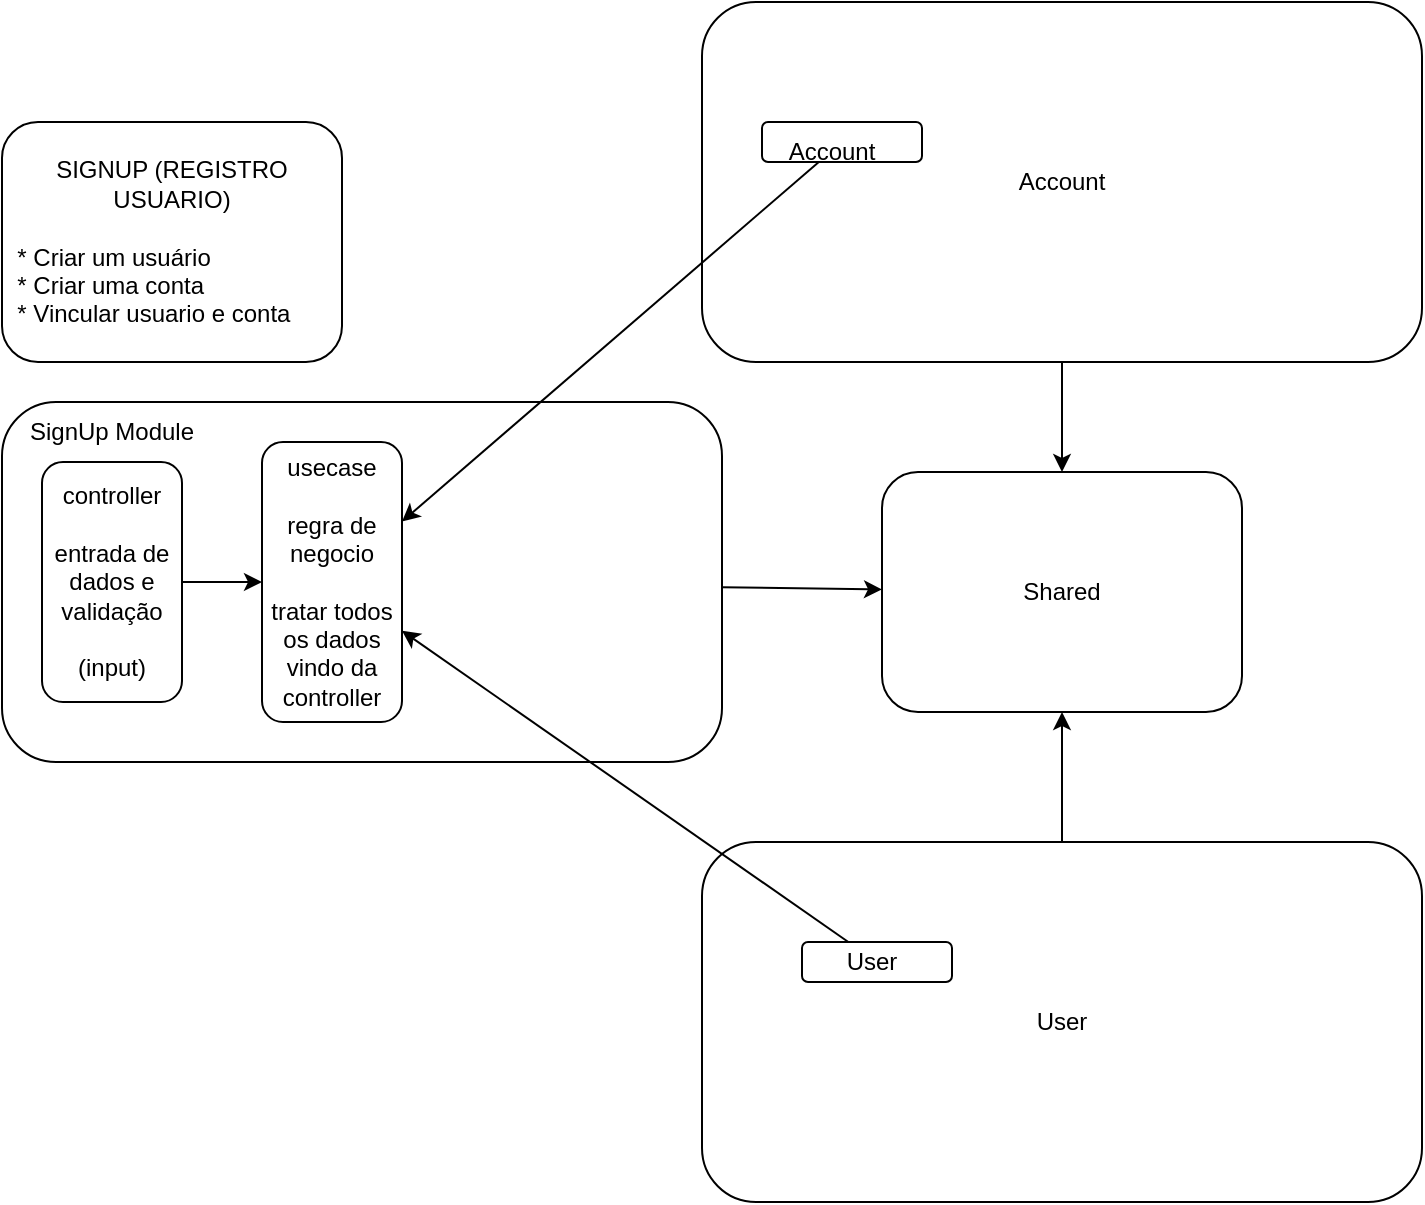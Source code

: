 <mxfile>
    <diagram id="2sTCIZz0LzxsIf4IyjeI" name="Page-1">
        <mxGraphModel dx="742" dy="691" grid="1" gridSize="10" guides="1" tooltips="1" connect="1" arrows="1" fold="1" page="1" pageScale="1" pageWidth="827" pageHeight="1169" math="0" shadow="0">
            <root>
                <mxCell id="0"/>
                <mxCell id="1" parent="0"/>
                <mxCell id="2" value="SIGNUP (REGISTRO USUARIO)&lt;div&gt;&lt;br&gt;&lt;/div&gt;&lt;div style=&quot;text-align: left;&quot;&gt;&amp;nbsp; * Criar um usuário&lt;/div&gt;&lt;div style=&quot;text-align: left;&quot;&gt;&amp;nbsp; * Criar uma conta&lt;/div&gt;&lt;div style=&quot;text-align: left;&quot;&gt;&amp;nbsp; * Vincular usuario e conta&lt;/div&gt;" style="rounded=1;whiteSpace=wrap;html=1;" vertex="1" parent="1">
                    <mxGeometry x="120" y="200" width="170" height="120" as="geometry"/>
                </mxCell>
                <mxCell id="29" style="edgeStyle=none;html=1;" edge="1" parent="1" source="10" target="26">
                    <mxGeometry relative="1" as="geometry"/>
                </mxCell>
                <mxCell id="10" value="" style="rounded=1;whiteSpace=wrap;html=1;" vertex="1" parent="1">
                    <mxGeometry x="120" y="340" width="360" height="180" as="geometry"/>
                </mxCell>
                <mxCell id="11" value="SignUp Module" style="text;html=1;align=center;verticalAlign=middle;whiteSpace=wrap;rounded=0;" vertex="1" parent="1">
                    <mxGeometry x="120" y="340" width="110" height="30" as="geometry"/>
                </mxCell>
                <mxCell id="12" value="User" style="text;html=1;align=center;verticalAlign=middle;whiteSpace=wrap;rounded=0;dashed=1;fillColor=none;" vertex="1" parent="1">
                    <mxGeometry x="500" y="605" width="110" height="30" as="geometry"/>
                </mxCell>
                <mxCell id="13" value="Account" style="text;html=1;align=center;verticalAlign=middle;whiteSpace=wrap;rounded=0;fillColor=none;" vertex="1" parent="1">
                    <mxGeometry x="480" y="200" width="110" height="30" as="geometry"/>
                </mxCell>
                <mxCell id="18" style="edgeStyle=none;html=1;" edge="1" parent="1" source="14" target="15">
                    <mxGeometry relative="1" as="geometry"/>
                </mxCell>
                <mxCell id="14" value="controller&lt;div&gt;&lt;br&gt;&lt;/div&gt;&lt;div&gt;entrada de dados e validação&lt;/div&gt;&lt;div&gt;&lt;br&gt;&lt;/div&gt;&lt;div&gt;(input)&lt;/div&gt;" style="rounded=1;whiteSpace=wrap;html=1;" vertex="1" parent="1">
                    <mxGeometry x="140" y="370" width="70" height="120" as="geometry"/>
                </mxCell>
                <mxCell id="15" value="usecase&lt;div&gt;&lt;br&gt;&lt;/div&gt;&lt;div&gt;regra de negocio&lt;/div&gt;&lt;div&gt;&lt;br&gt;&lt;/div&gt;&lt;div&gt;tratar todos os dados vindo da controller&lt;/div&gt;" style="rounded=1;whiteSpace=wrap;html=1;" vertex="1" parent="1">
                    <mxGeometry x="250" y="360" width="70" height="140" as="geometry"/>
                </mxCell>
                <mxCell id="23" style="edgeStyle=none;html=1;" edge="1" parent="1" source="20" target="15">
                    <mxGeometry relative="1" as="geometry"/>
                </mxCell>
                <mxCell id="20" value="" style="rounded=1;whiteSpace=wrap;html=1;fillColor=none;" vertex="1" parent="1">
                    <mxGeometry x="520" y="610" width="75" height="20" as="geometry"/>
                </mxCell>
                <mxCell id="22" style="edgeStyle=none;html=1;" edge="1" parent="1" source="21" target="15">
                    <mxGeometry relative="1" as="geometry"/>
                </mxCell>
                <mxCell id="21" value="" style="rounded=1;whiteSpace=wrap;html=1;fillColor=none;" vertex="1" parent="1">
                    <mxGeometry x="500" y="200" width="80" height="20" as="geometry"/>
                </mxCell>
                <mxCell id="27" style="edgeStyle=none;html=1;" edge="1" parent="1" source="24" target="26">
                    <mxGeometry relative="1" as="geometry"/>
                </mxCell>
                <mxCell id="24" value="Account" style="rounded=1;whiteSpace=wrap;html=1;fillColor=none;" vertex="1" parent="1">
                    <mxGeometry x="470" y="140" width="360" height="180" as="geometry"/>
                </mxCell>
                <mxCell id="28" style="edgeStyle=none;html=1;" edge="1" parent="1" source="25" target="26">
                    <mxGeometry relative="1" as="geometry"/>
                </mxCell>
                <mxCell id="25" value="User" style="rounded=1;whiteSpace=wrap;html=1;fillColor=none;" vertex="1" parent="1">
                    <mxGeometry x="470" y="560" width="360" height="180" as="geometry"/>
                </mxCell>
                <mxCell id="26" value="Shared" style="rounded=1;whiteSpace=wrap;html=1;" vertex="1" parent="1">
                    <mxGeometry x="560" y="375" width="180" height="120" as="geometry"/>
                </mxCell>
            </root>
        </mxGraphModel>
    </diagram>
</mxfile>
